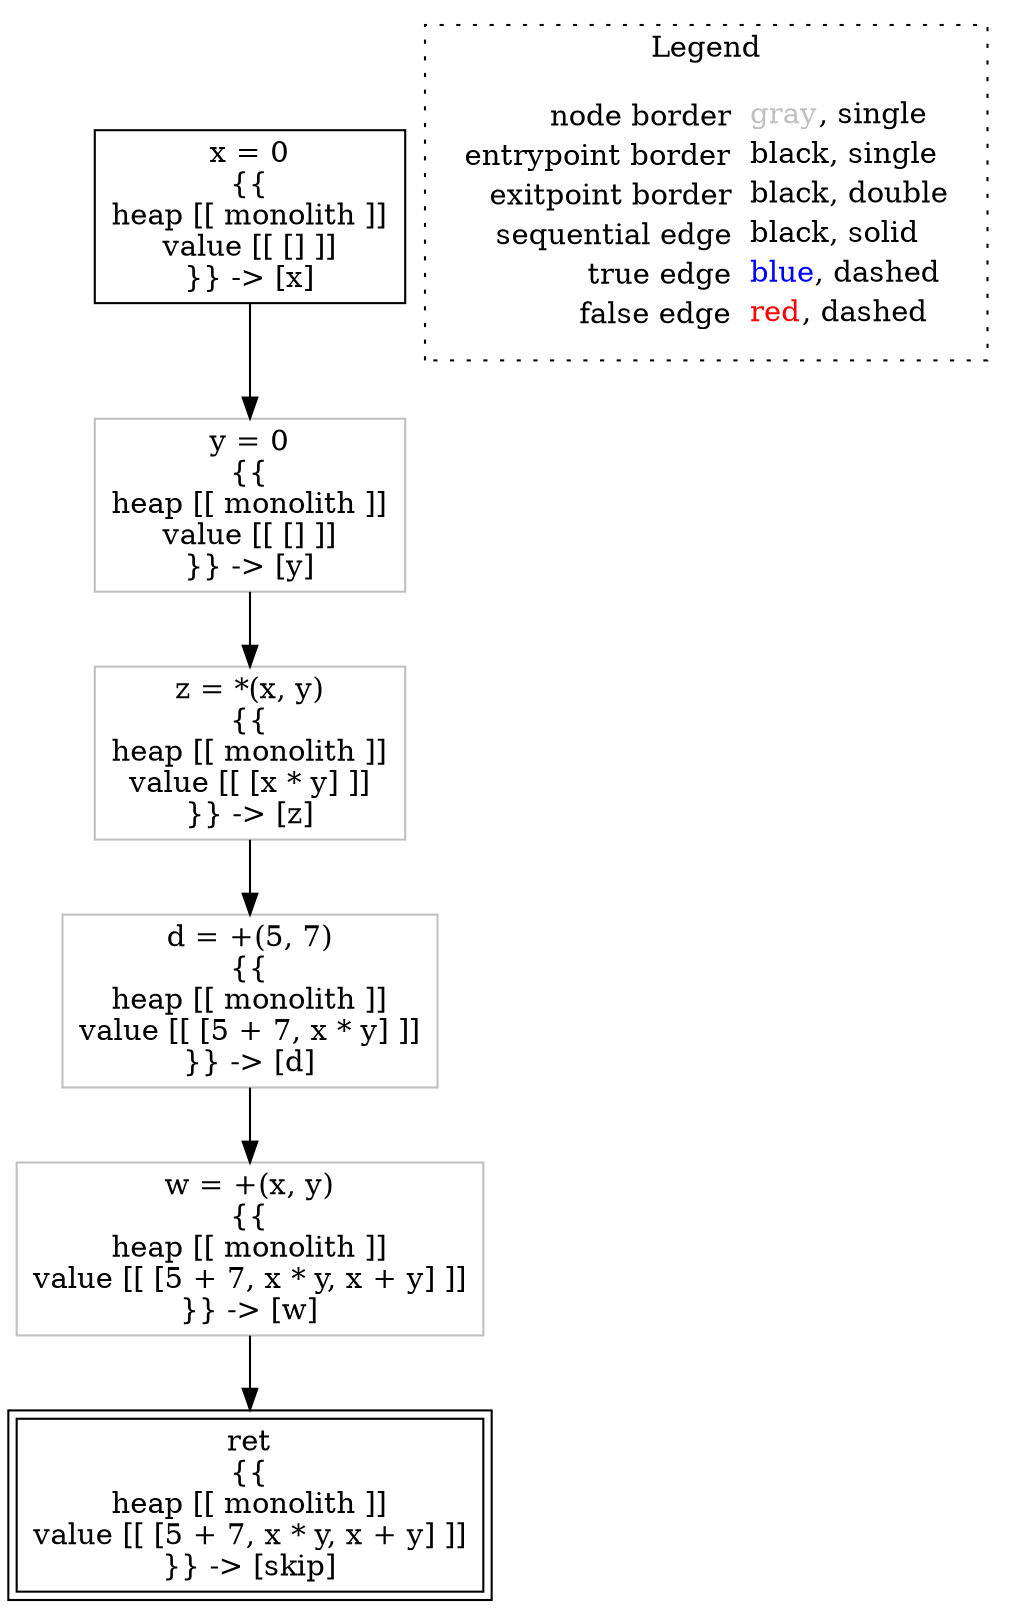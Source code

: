 digraph {
	"node0" [shape="rect",color="black",label=<x = 0<BR/>{{<BR/>heap [[ monolith ]]<BR/>value [[ [] ]]<BR/>}} -&gt; [x]>];
	"node1" [shape="rect",color="gray",label=<w = +(x, y)<BR/>{{<BR/>heap [[ monolith ]]<BR/>value [[ [5 + 7, x * y, x + y] ]]<BR/>}} -&gt; [w]>];
	"node2" [shape="rect",color="gray",label=<d = +(5, 7)<BR/>{{<BR/>heap [[ monolith ]]<BR/>value [[ [5 + 7, x * y] ]]<BR/>}} -&gt; [d]>];
	"node3" [shape="rect",color="gray",label=<z = *(x, y)<BR/>{{<BR/>heap [[ monolith ]]<BR/>value [[ [x * y] ]]<BR/>}} -&gt; [z]>];
	"node4" [shape="rect",color="gray",label=<y = 0<BR/>{{<BR/>heap [[ monolith ]]<BR/>value [[ [] ]]<BR/>}} -&gt; [y]>];
	"node5" [shape="rect",color="black",peripheries="2",label=<ret<BR/>{{<BR/>heap [[ monolith ]]<BR/>value [[ [5 + 7, x * y, x + y] ]]<BR/>}} -&gt; [skip]>];
	"node1" -> "node5" [color="black"];
	"node2" -> "node1" [color="black"];
	"node3" -> "node2" [color="black"];
	"node4" -> "node3" [color="black"];
	"node0" -> "node4" [color="black"];
subgraph cluster_legend {
	label="Legend";
	style=dotted;
	node [shape=plaintext];
	"legend" [label=<<table border="0" cellpadding="2" cellspacing="0" cellborder="0"><tr><td align="right">node border&nbsp;</td><td align="left"><font color="gray">gray</font>, single</td></tr><tr><td align="right">entrypoint border&nbsp;</td><td align="left"><font color="black">black</font>, single</td></tr><tr><td align="right">exitpoint border&nbsp;</td><td align="left"><font color="black">black</font>, double</td></tr><tr><td align="right">sequential edge&nbsp;</td><td align="left"><font color="black">black</font>, solid</td></tr><tr><td align="right">true edge&nbsp;</td><td align="left"><font color="blue">blue</font>, dashed</td></tr><tr><td align="right">false edge&nbsp;</td><td align="left"><font color="red">red</font>, dashed</td></tr></table>>];
}

}
